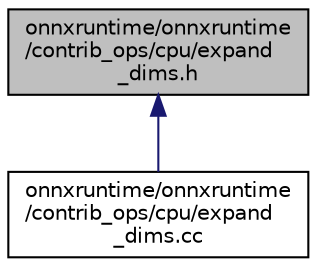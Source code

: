 digraph "onnxruntime/onnxruntime/contrib_ops/cpu/expand_dims.h"
{
  edge [fontname="Helvetica",fontsize="10",labelfontname="Helvetica",labelfontsize="10"];
  node [fontname="Helvetica",fontsize="10",shape=record];
  Node69 [label="onnxruntime/onnxruntime\l/contrib_ops/cpu/expand\l_dims.h",height=0.2,width=0.4,color="black", fillcolor="grey75", style="filled", fontcolor="black"];
  Node69 -> Node70 [dir="back",color="midnightblue",fontsize="10",style="solid",fontname="Helvetica"];
  Node70 [label="onnxruntime/onnxruntime\l/contrib_ops/cpu/expand\l_dims.cc",height=0.2,width=0.4,color="black", fillcolor="white", style="filled",URL="$expand__dims_8cc.html"];
}
